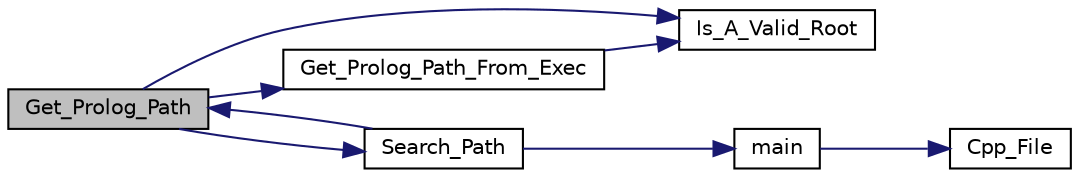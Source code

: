 digraph "Get_Prolog_Path"
{
  edge [fontname="Helvetica",fontsize="10",labelfontname="Helvetica",labelfontsize="10"];
  node [fontname="Helvetica",fontsize="10",shape=record];
  rankdir="LR";
  Node1 [label="Get_Prolog_Path",height=0.2,width=0.4,color="black", fillcolor="grey75", style="filled", fontcolor="black"];
  Node1 -> Node2 [color="midnightblue",fontsize="10",style="solid"];
  Node2 [label="Is_A_Valid_Root",height=0.2,width=0.4,color="black", fillcolor="white", style="filled",URL="$prolog__path_8c.html#a86fe381e1f16682b85242a27356df7ca"];
  Node1 -> Node3 [color="midnightblue",fontsize="10",style="solid"];
  Node3 [label="Get_Prolog_Path_From_Exec",height=0.2,width=0.4,color="black", fillcolor="white", style="filled",URL="$prolog__path_8c.html#ad32a239b1d7b356e49ac366fd1583116"];
  Node3 -> Node2 [color="midnightblue",fontsize="10",style="solid"];
  Node1 -> Node4 [color="midnightblue",fontsize="10",style="solid"];
  Node4 [label="Search_Path",height=0.2,width=0.4,color="black", fillcolor="white", style="filled",URL="$prolog__path_8c.html#ab3203706c871e28d9b94c003406956a6"];
  Node4 -> Node5 [color="midnightblue",fontsize="10",style="solid"];
  Node5 [label="main",height=0.2,width=0.4,color="black", fillcolor="white", style="filled",URL="$cpp__headers_8c.html#a0ddf1224851353fc92bfbff6f499fa97"];
  Node5 -> Node6 [color="midnightblue",fontsize="10",style="solid"];
  Node6 [label="Cpp_File",height=0.2,width=0.4,color="black", fillcolor="white", style="filled",URL="$cpp__headers_8c.html#af90754321baabe30d5f9a37c509ba2c7"];
  Node4 -> Node1 [color="midnightblue",fontsize="10",style="solid"];
}
